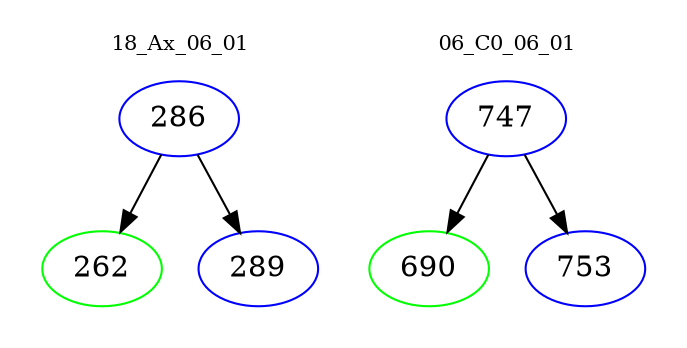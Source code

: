 digraph{
subgraph cluster_0 {
color = white
label = "18_Ax_06_01";
fontsize=10;
T0_286 [label="286", color="blue"]
T0_286 -> T0_262 [color="black"]
T0_262 [label="262", color="green"]
T0_286 -> T0_289 [color="black"]
T0_289 [label="289", color="blue"]
}
subgraph cluster_1 {
color = white
label = "06_C0_06_01";
fontsize=10;
T1_747 [label="747", color="blue"]
T1_747 -> T1_690 [color="black"]
T1_690 [label="690", color="green"]
T1_747 -> T1_753 [color="black"]
T1_753 [label="753", color="blue"]
}
}
